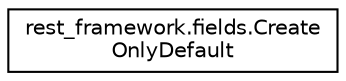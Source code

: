 digraph "Graphical Class Hierarchy"
{
 // LATEX_PDF_SIZE
  edge [fontname="Helvetica",fontsize="10",labelfontname="Helvetica",labelfontsize="10"];
  node [fontname="Helvetica",fontsize="10",shape=record];
  rankdir="LR";
  Node0 [label="rest_framework.fields.Create\lOnlyDefault",height=0.2,width=0.4,color="black", fillcolor="white", style="filled",URL="$d2/dc9/classrest__framework_1_1fields_1_1_create_only_default.html",tooltip=" "];
}
